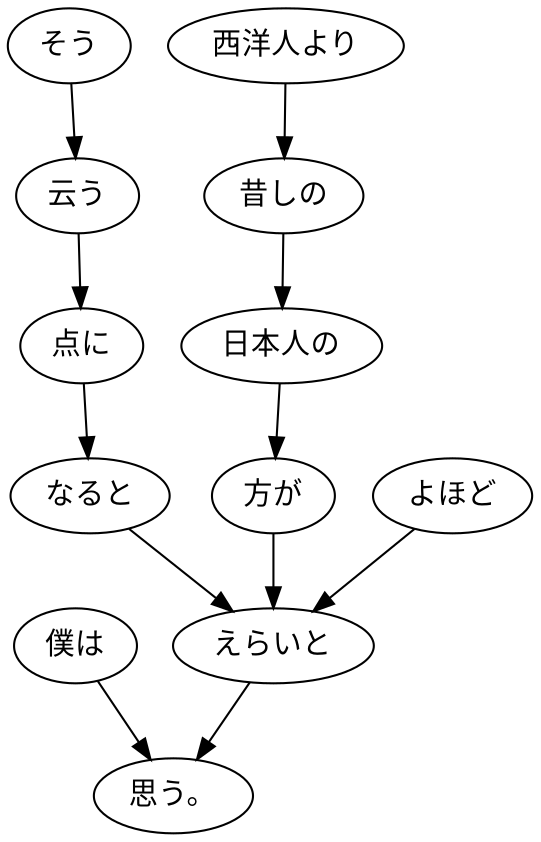 digraph graph5503 {
	node0 [label="僕は"];
	node1 [label="そう"];
	node2 [label="云う"];
	node3 [label="点に"];
	node4 [label="なると"];
	node5 [label="西洋人より"];
	node6 [label="昔しの"];
	node7 [label="日本人の"];
	node8 [label="方が"];
	node9 [label="よほど"];
	node10 [label="えらいと"];
	node11 [label="思う。"];
	node0 -> node11;
	node1 -> node2;
	node2 -> node3;
	node3 -> node4;
	node4 -> node10;
	node5 -> node6;
	node6 -> node7;
	node7 -> node8;
	node8 -> node10;
	node9 -> node10;
	node10 -> node11;
}
